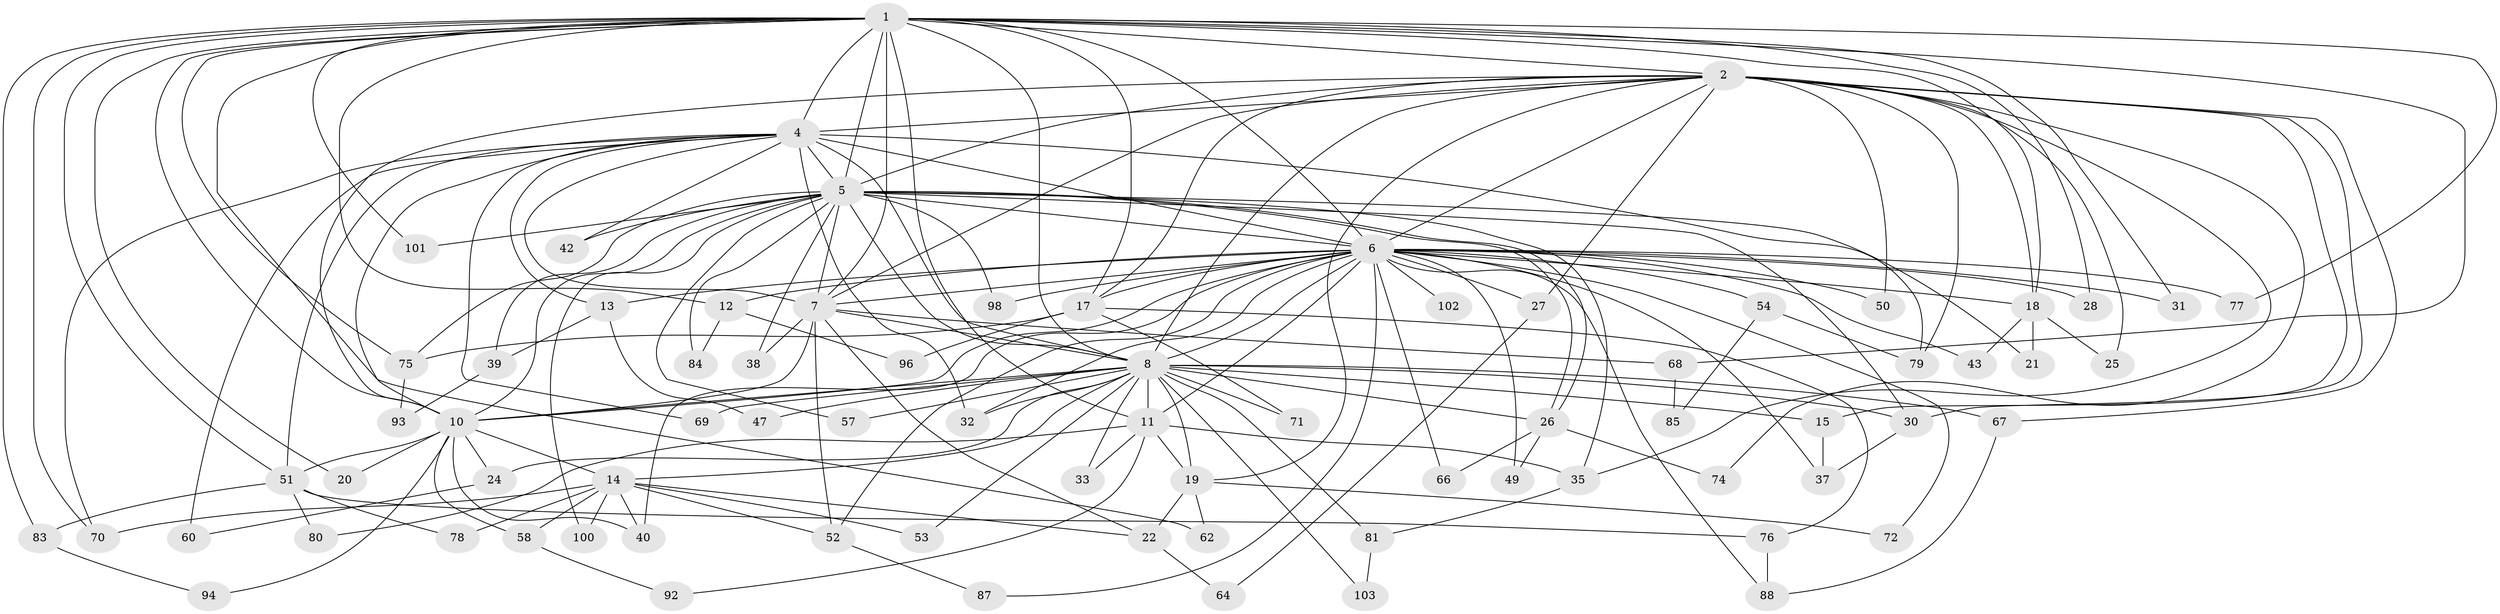 // original degree distribution, {24: 0.009708737864077669, 22: 0.019417475728155338, 11: 0.009708737864077669, 16: 0.019417475728155338, 18: 0.009708737864077669, 15: 0.009708737864077669, 28: 0.009708737864077669, 26: 0.009708737864077669, 8: 0.009708737864077669, 4: 0.0970873786407767, 6: 0.038834951456310676, 3: 0.24271844660194175, 5: 0.019417475728155338, 2: 0.4854368932038835, 7: 0.009708737864077669}
// Generated by graph-tools (version 1.1) at 2025/41/03/06/25 10:41:34]
// undirected, 76 vertices, 179 edges
graph export_dot {
graph [start="1"]
  node [color=gray90,style=filled];
  1 [super="+3"];
  2 [super="+86"];
  4 [super="+65"];
  5 [super="+46"];
  6 [super="+9"];
  7 [super="+23"];
  8 [super="+16"];
  10;
  11 [super="+63"];
  12 [super="+36"];
  13 [super="+29"];
  14 [super="+44"];
  15;
  17 [super="+61"];
  18 [super="+48"];
  19 [super="+90"];
  20;
  21;
  22 [super="+41"];
  24;
  25;
  26 [super="+34"];
  27;
  28;
  30 [super="+45"];
  31;
  32;
  33 [super="+89"];
  35 [super="+82"];
  37 [super="+59"];
  38;
  39;
  40;
  42;
  43;
  47;
  49;
  50;
  51 [super="+55"];
  52 [super="+56"];
  53;
  54;
  57;
  58;
  60;
  62 [super="+95"];
  64;
  66;
  67;
  68;
  69;
  70 [super="+73"];
  71;
  72;
  74;
  75 [super="+91"];
  76;
  77;
  78;
  79 [super="+97"];
  80;
  81;
  83;
  84;
  85;
  87;
  88 [super="+99"];
  92;
  93;
  94;
  96;
  98;
  100;
  101;
  102;
  103;
  1 -- 2 [weight=2];
  1 -- 4 [weight=2];
  1 -- 5 [weight=2];
  1 -- 6 [weight=4];
  1 -- 7 [weight=2];
  1 -- 8 [weight=2];
  1 -- 10 [weight=2];
  1 -- 11;
  1 -- 12 [weight=2];
  1 -- 18;
  1 -- 20;
  1 -- 28;
  1 -- 31;
  1 -- 62 [weight=2];
  1 -- 68;
  1 -- 70;
  1 -- 77;
  1 -- 83;
  1 -- 101;
  1 -- 75;
  1 -- 17;
  1 -- 51;
  2 -- 4;
  2 -- 5;
  2 -- 6 [weight=2];
  2 -- 7;
  2 -- 8;
  2 -- 10;
  2 -- 15 [weight=2];
  2 -- 18;
  2 -- 25;
  2 -- 27;
  2 -- 30;
  2 -- 35;
  2 -- 50;
  2 -- 67;
  2 -- 74;
  2 -- 79;
  2 -- 17;
  2 -- 19;
  4 -- 5;
  4 -- 6 [weight=2];
  4 -- 7;
  4 -- 8;
  4 -- 10;
  4 -- 13;
  4 -- 42;
  4 -- 51;
  4 -- 60;
  4 -- 69;
  4 -- 70;
  4 -- 32;
  4 -- 79;
  5 -- 6 [weight=2];
  5 -- 7;
  5 -- 8;
  5 -- 10;
  5 -- 21;
  5 -- 26;
  5 -- 26;
  5 -- 38;
  5 -- 39;
  5 -- 42;
  5 -- 57;
  5 -- 84;
  5 -- 101;
  5 -- 98;
  5 -- 100;
  5 -- 30 [weight=2];
  5 -- 75;
  5 -- 35;
  6 -- 7 [weight=2];
  6 -- 8 [weight=2];
  6 -- 10 [weight=2];
  6 -- 13 [weight=2];
  6 -- 17;
  6 -- 32;
  6 -- 37;
  6 -- 52;
  6 -- 54 [weight=2];
  6 -- 66;
  6 -- 87;
  6 -- 102 [weight=2];
  6 -- 72;
  6 -- 12;
  6 -- 77;
  6 -- 88;
  6 -- 27;
  6 -- 28;
  6 -- 31;
  6 -- 98;
  6 -- 40;
  6 -- 43;
  6 -- 49;
  6 -- 50;
  6 -- 18;
  6 -- 11;
  7 -- 8;
  7 -- 10;
  7 -- 38;
  7 -- 52;
  7 -- 68;
  7 -- 22;
  8 -- 10;
  8 -- 11;
  8 -- 14;
  8 -- 15;
  8 -- 19;
  8 -- 24;
  8 -- 32;
  8 -- 33 [weight=2];
  8 -- 47;
  8 -- 53;
  8 -- 57;
  8 -- 67;
  8 -- 69;
  8 -- 71;
  8 -- 81;
  8 -- 103;
  8 -- 30;
  8 -- 26;
  10 -- 14;
  10 -- 20;
  10 -- 24;
  10 -- 40;
  10 -- 51;
  10 -- 58;
  10 -- 94;
  11 -- 19;
  11 -- 33;
  11 -- 35;
  11 -- 80;
  11 -- 92;
  12 -- 84;
  12 -- 96;
  13 -- 47;
  13 -- 39;
  14 -- 22;
  14 -- 78;
  14 -- 100;
  14 -- 53;
  14 -- 40;
  14 -- 58;
  14 -- 52;
  14 -- 70;
  15 -- 37;
  17 -- 76;
  17 -- 96;
  17 -- 75;
  17 -- 71;
  18 -- 21;
  18 -- 25;
  18 -- 43;
  19 -- 22;
  19 -- 62;
  19 -- 72;
  22 -- 64;
  24 -- 60;
  26 -- 49;
  26 -- 74;
  26 -- 66;
  27 -- 64;
  30 -- 37;
  35 -- 81;
  39 -- 93;
  51 -- 76;
  51 -- 78;
  51 -- 80;
  51 -- 83;
  52 -- 87;
  54 -- 85;
  54 -- 79;
  58 -- 92;
  67 -- 88;
  68 -- 85;
  75 -- 93;
  76 -- 88;
  81 -- 103;
  83 -- 94;
}
